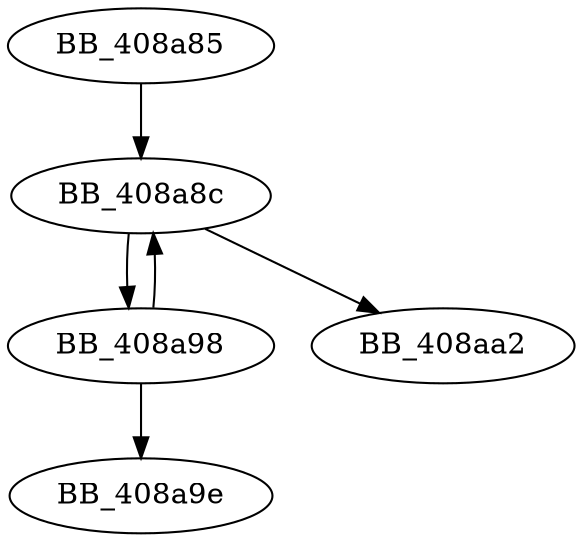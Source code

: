DiGraph __GET_RTERRMSG{
BB_408a85->BB_408a8c
BB_408a8c->BB_408a98
BB_408a8c->BB_408aa2
BB_408a98->BB_408a8c
BB_408a98->BB_408a9e
}
